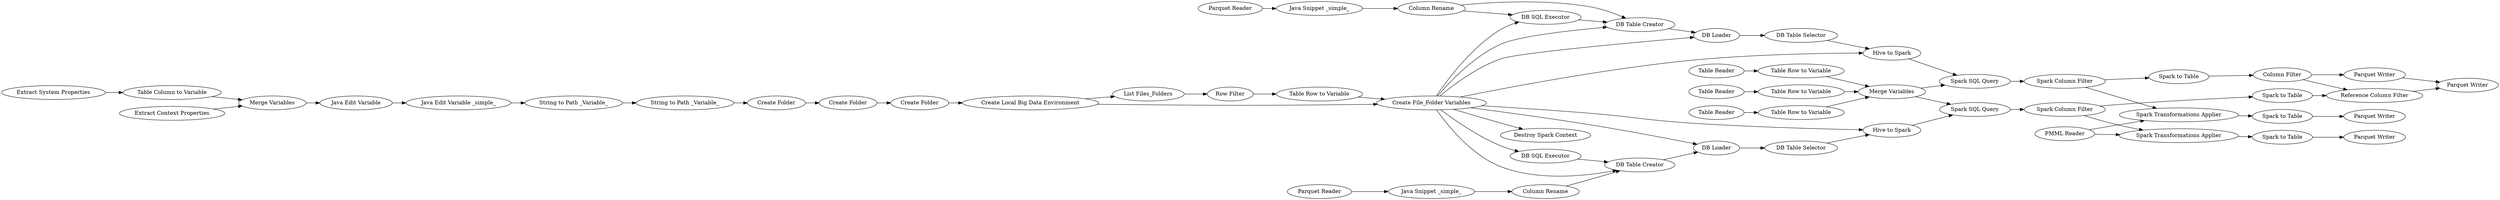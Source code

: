 digraph {
	"8898134890964385552_2633" [label="Parquet Writer"]
	"-3258235812757228725_50" [label="Merge Variables"]
	"-3258235812757228725_49" [label="Java Edit Variable"]
	"8898134890964385552_2631" [label="Parquet Writer"]
	"8898134890964385552_1882" [label="Merge Variables"]
	"-3258235812757228725_47" [label="Create Folder"]
	"8898134890964385552_1862" [label="Hive to Spark"]
	"8898134890964385552_1889" [label="Table Reader"]
	"8898134890964385552_2618" [label="DB Table Selector"]
	"8898134890964385552_1865" [label="Column Rename"]
	"8898134890964385552_2624" [label="DB Table Selector"]
	"8898134890964385552_2617" [label="DB Loader"]
	"-3258235812757228725_53" [label="Create Folder"]
	"8898134890964385552_2623" [label="DB Loader"]
	"8898134890964385552_101" [label="Reference Column Filter"]
	"8898134890964385552_2632" [label="Parquet Writer"]
	"8898134890964385552_1870" [label="Spark Transformations Applier"]
	"8898134890964385552_2629" [label="Java Snippet _simple_"]
	"8898134890964385552_2620" [label="PMML Reader"]
	"-3258235812757228725_2625" [label="Table Row to Variable"]
	"8898134890964385552_2616" [label="DB Table Creator"]
	"8898134890964385552_1879" [label="Spark Transformations Applier"]
	"8898134890964385552_1892" [label="Table Row to Variable"]
	"-3258235812757228725_28" [label="Extract System Properties"]
	"8898134890964385552_2630" [label="Java Snippet _simple_"]
	"8898134890964385552_1886" [label="Spark Column Filter"]
	"8898134890964385552_97" [label="Spark SQL Query"]
	"8898134890964385552_1888" [label="Table Row to Variable"]
	"-3258235812757228725_52" [label="Create Folder"]
	"-3258235812757228725_88" [label="String to Path _Variable_"]
	"-3258235812757228725_51" [label="Table Column to Variable"]
	"-3258235812757228725_61" [label="Extract Context Properties"]
	"8898134890964385552_1863" [label="Hive to Spark"]
	"8898134890964385552_100" [label="Column Filter"]
	"8898134890964385552_1876" [label="Spark to Table"]
	"8898134890964385552_1878" [label="Spark to Table"]
	"8898134890964385552_99" [label="Spark to Table"]
	"8898134890964385552_2615" [label="Parquet Reader"]
	"8898134890964385552_2634" [label="Parquet Writer"]
	"8898134890964385552_2619" [label="Parquet Reader"]
	"8898134890964385552_1864" [label="Column Rename"]
	"8898134890964385552_1891" [label="Table Reader"]
	"-3258235812757228725_87" [label="Java Edit Variable _simple_"]
	"8898134890964385552_1866" [label="DB SQL Executor"]
	"8898134890964385552_1846" [label="DB SQL Executor"]
	"-3258235812757228725_86" [label="Create Local Big Data Environment"]
	"8898134890964385552_1890" [label="Table Row to Variable"]
	"8898134890964385552_1883" [label="Spark Column Filter"]
	"-3258235812757228725_2624" [label="Row Filter"]
	"-3258235812757228725_2541" [label="Create File_Folder Variables"]
	"8898134890964385552_1887" [label="Table Reader"]
	"8898134890964385552_2625" [label="DB Table Creator"]
	"8898134890964385552_95" [label="Spark to Table"]
	"-3258235812757228725_48" [label="String to Path _Variable_"]
	"-3258235812757228725_2638" [label="List Files_Folders"]
	"8898134890964385552_336" [label="Destroy Spark Context"]
	"8898134890964385552_92" [label="Spark SQL Query"]
	"8898134890964385552_1886" -> "8898134890964385552_95"
	"8898134890964385552_2619" -> "8898134890964385552_2630"
	"-3258235812757228725_2541" -> "8898134890964385552_336"
	"8898134890964385552_1891" -> "8898134890964385552_1892"
	"-3258235812757228725_2541" -> "8898134890964385552_1862"
	"8898134890964385552_1864" -> "8898134890964385552_2625"
	"8898134890964385552_1865" -> "8898134890964385552_2616"
	"-3258235812757228725_2541" -> "8898134890964385552_1863"
	"8898134890964385552_1870" -> "8898134890964385552_1876"
	"8898134890964385552_100" -> "8898134890964385552_2631"
	"8898134890964385552_2617" -> "8898134890964385552_2618"
	"-3258235812757228725_53" -> "-3258235812757228725_86"
	"8898134890964385552_1882" -> "8898134890964385552_97"
	"-3258235812757228725_48" -> "-3258235812757228725_47"
	"8898134890964385552_1878" -> "8898134890964385552_2634"
	"-3258235812757228725_2541" -> "8898134890964385552_2623"
	"8898134890964385552_1876" -> "8898134890964385552_2633"
	"8898134890964385552_1865" -> "8898134890964385552_1846"
	"8898134890964385552_1890" -> "8898134890964385552_1882"
	"8898134890964385552_1862" -> "8898134890964385552_97"
	"-3258235812757228725_2624" -> "-3258235812757228725_2625"
	"-3258235812757228725_2638" -> "-3258235812757228725_2624"
	"8898134890964385552_1887" -> "8898134890964385552_1888"
	"8898134890964385552_1883" -> "8898134890964385552_99"
	"8898134890964385552_97" -> "8898134890964385552_1883"
	"8898134890964385552_1879" -> "8898134890964385552_1878"
	"8898134890964385552_2618" -> "8898134890964385552_1862"
	"-3258235812757228725_28" -> "-3258235812757228725_51"
	"8898134890964385552_2629" -> "8898134890964385552_1865"
	"8898134890964385552_1886" -> "8898134890964385552_1879"
	"8898134890964385552_1866" -> "8898134890964385552_2625"
	"-3258235812757228725_2541" -> "8898134890964385552_1866"
	"-3258235812757228725_50" -> "-3258235812757228725_49"
	"8898134890964385552_2624" -> "8898134890964385552_1863"
	"8898134890964385552_1846" -> "8898134890964385552_2616"
	"8898134890964385552_95" -> "8898134890964385552_101"
	"-3258235812757228725_49" -> "-3258235812757228725_87"
	"-3258235812757228725_2541" -> "8898134890964385552_2625"
	"-3258235812757228725_52" -> "-3258235812757228725_53"
	"8898134890964385552_1888" -> "8898134890964385552_1882"
	"-3258235812757228725_51" -> "-3258235812757228725_50"
	"8898134890964385552_1863" -> "8898134890964385552_92"
	"-3258235812757228725_2541" -> "8898134890964385552_2616"
	"-3258235812757228725_47" -> "-3258235812757228725_52"
	"8898134890964385552_2625" -> "8898134890964385552_2623"
	"8898134890964385552_101" -> "8898134890964385552_2632"
	"8898134890964385552_1889" -> "8898134890964385552_1890"
	"-3258235812757228725_88" -> "-3258235812757228725_48"
	"-3258235812757228725_2541" -> "8898134890964385552_2617"
	"8898134890964385552_1882" -> "8898134890964385552_92"
	"8898134890964385552_1883" -> "8898134890964385552_1870"
	"-3258235812757228725_2625" -> "-3258235812757228725_2541"
	"8898134890964385552_100" -> "8898134890964385552_101"
	"8898134890964385552_2623" -> "8898134890964385552_2624"
	"8898134890964385552_1892" -> "8898134890964385552_1882"
	"8898134890964385552_2620" -> "8898134890964385552_1870"
	"8898134890964385552_99" -> "8898134890964385552_100"
	"-3258235812757228725_86" -> "-3258235812757228725_2638"
	"-3258235812757228725_61" -> "-3258235812757228725_50"
	"8898134890964385552_92" -> "8898134890964385552_1886"
	"-3258235812757228725_87" -> "-3258235812757228725_88"
	"-3258235812757228725_2541" -> "8898134890964385552_1846"
	"8898134890964385552_2630" -> "8898134890964385552_1864"
	"8898134890964385552_2631" -> "8898134890964385552_2632"
	"-3258235812757228725_86" -> "-3258235812757228725_2541"
	"8898134890964385552_2615" -> "8898134890964385552_2629"
	"8898134890964385552_2620" -> "8898134890964385552_1879"
	"8898134890964385552_2616" -> "8898134890964385552_2617"
	rankdir=LR
}
